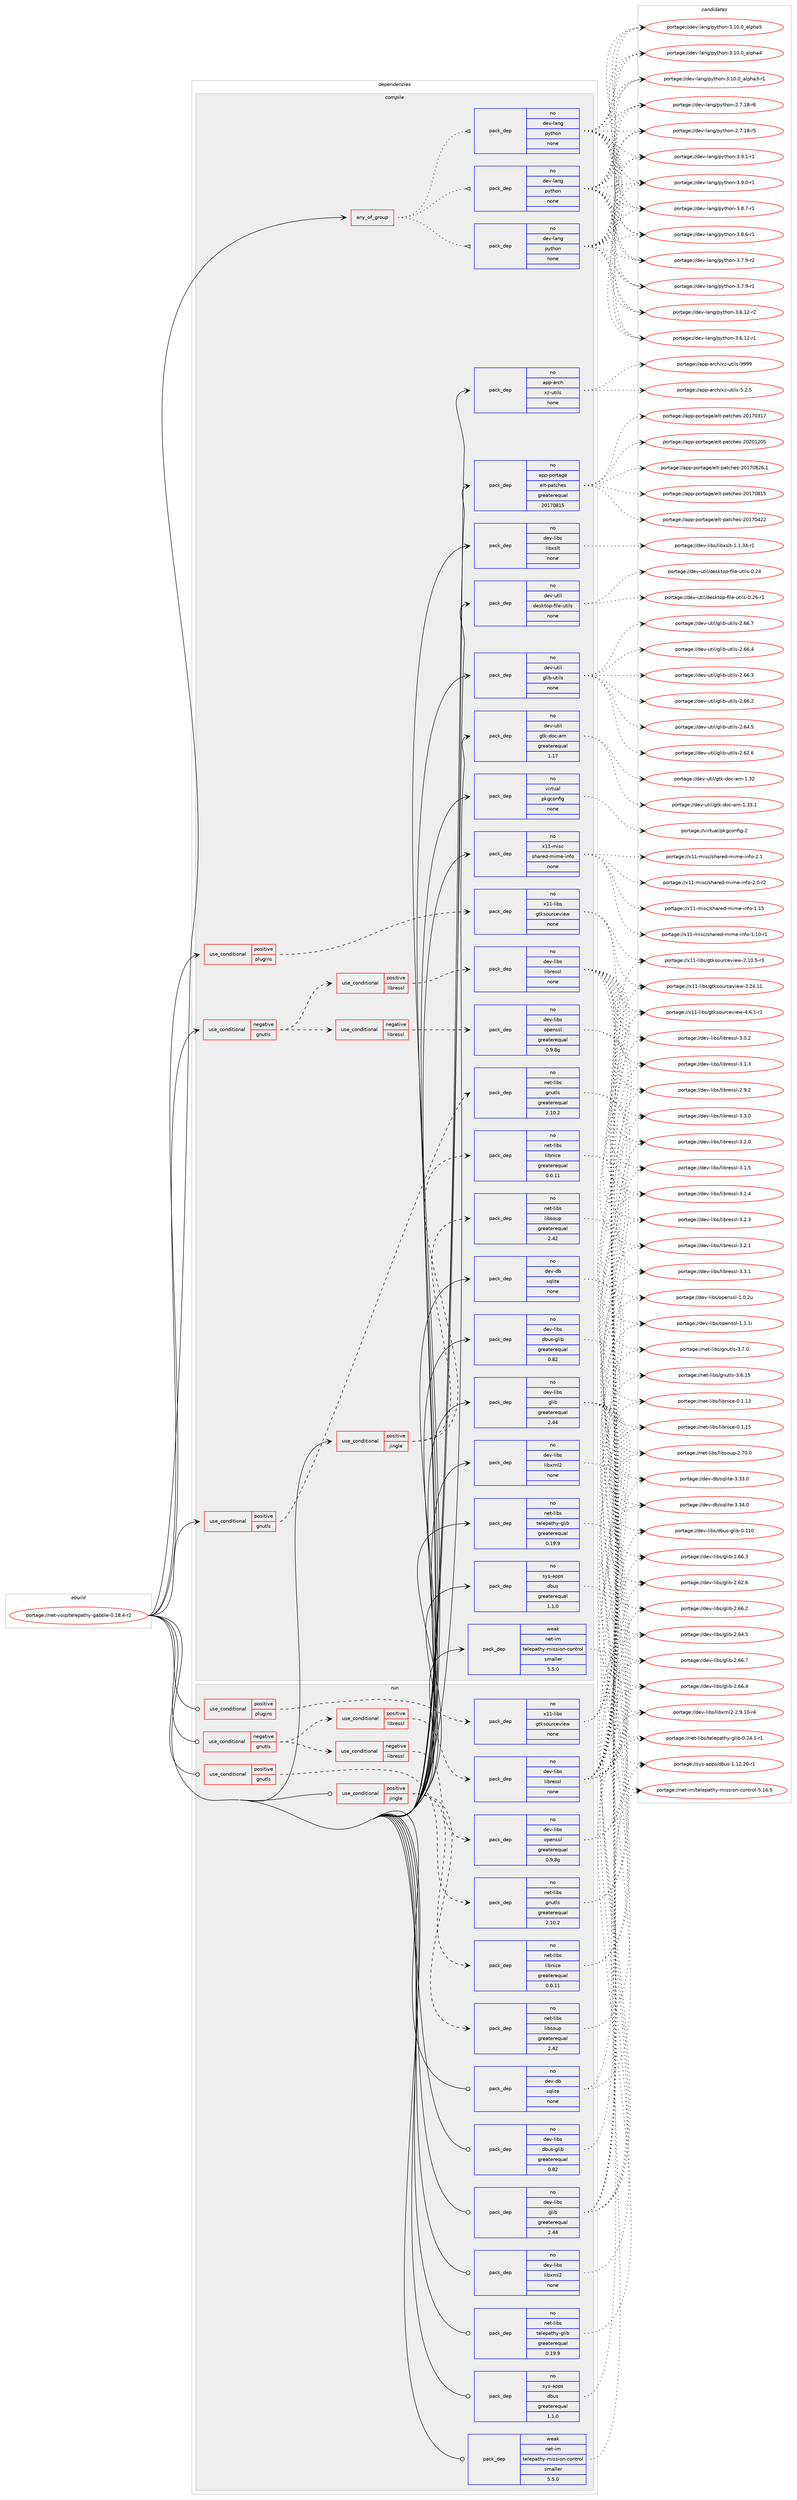 digraph prolog {

# *************
# Graph options
# *************

newrank=true;
concentrate=true;
compound=true;
graph [rankdir=LR,fontname=Helvetica,fontsize=10,ranksep=1.5];#, ranksep=2.5, nodesep=0.2];
edge  [arrowhead=vee];
node  [fontname=Helvetica,fontsize=10];

# **********
# The ebuild
# **********

subgraph cluster_leftcol {
color=gray;
rank=same;
label=<<i>ebuild</i>>;
id [label="portage://net-voip/telepathy-gabble-0.18.4-r2", color=red, width=4, href="../net-voip/telepathy-gabble-0.18.4-r2.svg"];
}

# ****************
# The dependencies
# ****************

subgraph cluster_midcol {
color=gray;
label=<<i>dependencies</i>>;
subgraph cluster_compile {
fillcolor="#eeeeee";
style=filled;
label=<<i>compile</i>>;
subgraph any89 {
dependency12052 [label=<<TABLE BORDER="0" CELLBORDER="1" CELLSPACING="0" CELLPADDING="4"><TR><TD CELLPADDING="10">any_of_group</TD></TR></TABLE>>, shape=none, color=red];subgraph pack8468 {
dependency12053 [label=<<TABLE BORDER="0" CELLBORDER="1" CELLSPACING="0" CELLPADDING="4" WIDTH="220"><TR><TD ROWSPAN="6" CELLPADDING="30">pack_dep</TD></TR><TR><TD WIDTH="110">no</TD></TR><TR><TD>dev-lang</TD></TR><TR><TD>python</TD></TR><TR><TD>none</TD></TR><TR><TD></TD></TR></TABLE>>, shape=none, color=blue];
}
dependency12052:e -> dependency12053:w [weight=20,style="dotted",arrowhead="oinv"];
subgraph pack8469 {
dependency12054 [label=<<TABLE BORDER="0" CELLBORDER="1" CELLSPACING="0" CELLPADDING="4" WIDTH="220"><TR><TD ROWSPAN="6" CELLPADDING="30">pack_dep</TD></TR><TR><TD WIDTH="110">no</TD></TR><TR><TD>dev-lang</TD></TR><TR><TD>python</TD></TR><TR><TD>none</TD></TR><TR><TD></TD></TR></TABLE>>, shape=none, color=blue];
}
dependency12052:e -> dependency12054:w [weight=20,style="dotted",arrowhead="oinv"];
subgraph pack8470 {
dependency12055 [label=<<TABLE BORDER="0" CELLBORDER="1" CELLSPACING="0" CELLPADDING="4" WIDTH="220"><TR><TD ROWSPAN="6" CELLPADDING="30">pack_dep</TD></TR><TR><TD WIDTH="110">no</TD></TR><TR><TD>dev-lang</TD></TR><TR><TD>python</TD></TR><TR><TD>none</TD></TR><TR><TD></TD></TR></TABLE>>, shape=none, color=blue];
}
dependency12052:e -> dependency12055:w [weight=20,style="dotted",arrowhead="oinv"];
}
id:e -> dependency12052:w [weight=20,style="solid",arrowhead="vee"];
subgraph cond3486 {
dependency12056 [label=<<TABLE BORDER="0" CELLBORDER="1" CELLSPACING="0" CELLPADDING="4"><TR><TD ROWSPAN="3" CELLPADDING="10">use_conditional</TD></TR><TR><TD>negative</TD></TR><TR><TD>gnutls</TD></TR></TABLE>>, shape=none, color=red];
subgraph cond3487 {
dependency12057 [label=<<TABLE BORDER="0" CELLBORDER="1" CELLSPACING="0" CELLPADDING="4"><TR><TD ROWSPAN="3" CELLPADDING="10">use_conditional</TD></TR><TR><TD>positive</TD></TR><TR><TD>libressl</TD></TR></TABLE>>, shape=none, color=red];
subgraph pack8471 {
dependency12058 [label=<<TABLE BORDER="0" CELLBORDER="1" CELLSPACING="0" CELLPADDING="4" WIDTH="220"><TR><TD ROWSPAN="6" CELLPADDING="30">pack_dep</TD></TR><TR><TD WIDTH="110">no</TD></TR><TR><TD>dev-libs</TD></TR><TR><TD>libressl</TD></TR><TR><TD>none</TD></TR><TR><TD></TD></TR></TABLE>>, shape=none, color=blue];
}
dependency12057:e -> dependency12058:w [weight=20,style="dashed",arrowhead="vee"];
}
dependency12056:e -> dependency12057:w [weight=20,style="dashed",arrowhead="vee"];
subgraph cond3488 {
dependency12059 [label=<<TABLE BORDER="0" CELLBORDER="1" CELLSPACING="0" CELLPADDING="4"><TR><TD ROWSPAN="3" CELLPADDING="10">use_conditional</TD></TR><TR><TD>negative</TD></TR><TR><TD>libressl</TD></TR></TABLE>>, shape=none, color=red];
subgraph pack8472 {
dependency12060 [label=<<TABLE BORDER="0" CELLBORDER="1" CELLSPACING="0" CELLPADDING="4" WIDTH="220"><TR><TD ROWSPAN="6" CELLPADDING="30">pack_dep</TD></TR><TR><TD WIDTH="110">no</TD></TR><TR><TD>dev-libs</TD></TR><TR><TD>openssl</TD></TR><TR><TD>greaterequal</TD></TR><TR><TD>0.9.8g</TD></TR></TABLE>>, shape=none, color=blue];
}
dependency12059:e -> dependency12060:w [weight=20,style="dashed",arrowhead="vee"];
}
dependency12056:e -> dependency12059:w [weight=20,style="dashed",arrowhead="vee"];
}
id:e -> dependency12056:w [weight=20,style="solid",arrowhead="vee"];
subgraph cond3489 {
dependency12061 [label=<<TABLE BORDER="0" CELLBORDER="1" CELLSPACING="0" CELLPADDING="4"><TR><TD ROWSPAN="3" CELLPADDING="10">use_conditional</TD></TR><TR><TD>positive</TD></TR><TR><TD>gnutls</TD></TR></TABLE>>, shape=none, color=red];
subgraph pack8473 {
dependency12062 [label=<<TABLE BORDER="0" CELLBORDER="1" CELLSPACING="0" CELLPADDING="4" WIDTH="220"><TR><TD ROWSPAN="6" CELLPADDING="30">pack_dep</TD></TR><TR><TD WIDTH="110">no</TD></TR><TR><TD>net-libs</TD></TR><TR><TD>gnutls</TD></TR><TR><TD>greaterequal</TD></TR><TR><TD>2.10.2</TD></TR></TABLE>>, shape=none, color=blue];
}
dependency12061:e -> dependency12062:w [weight=20,style="dashed",arrowhead="vee"];
}
id:e -> dependency12061:w [weight=20,style="solid",arrowhead="vee"];
subgraph cond3490 {
dependency12063 [label=<<TABLE BORDER="0" CELLBORDER="1" CELLSPACING="0" CELLPADDING="4"><TR><TD ROWSPAN="3" CELLPADDING="10">use_conditional</TD></TR><TR><TD>positive</TD></TR><TR><TD>jingle</TD></TR></TABLE>>, shape=none, color=red];
subgraph pack8474 {
dependency12064 [label=<<TABLE BORDER="0" CELLBORDER="1" CELLSPACING="0" CELLPADDING="4" WIDTH="220"><TR><TD ROWSPAN="6" CELLPADDING="30">pack_dep</TD></TR><TR><TD WIDTH="110">no</TD></TR><TR><TD>net-libs</TD></TR><TR><TD>libsoup</TD></TR><TR><TD>greaterequal</TD></TR><TR><TD>2.42</TD></TR></TABLE>>, shape=none, color=blue];
}
dependency12063:e -> dependency12064:w [weight=20,style="dashed",arrowhead="vee"];
subgraph pack8475 {
dependency12065 [label=<<TABLE BORDER="0" CELLBORDER="1" CELLSPACING="0" CELLPADDING="4" WIDTH="220"><TR><TD ROWSPAN="6" CELLPADDING="30">pack_dep</TD></TR><TR><TD WIDTH="110">no</TD></TR><TR><TD>net-libs</TD></TR><TR><TD>libnice</TD></TR><TR><TD>greaterequal</TD></TR><TR><TD>0.0.11</TD></TR></TABLE>>, shape=none, color=blue];
}
dependency12063:e -> dependency12065:w [weight=20,style="dashed",arrowhead="vee"];
}
id:e -> dependency12063:w [weight=20,style="solid",arrowhead="vee"];
subgraph cond3491 {
dependency12066 [label=<<TABLE BORDER="0" CELLBORDER="1" CELLSPACING="0" CELLPADDING="4"><TR><TD ROWSPAN="3" CELLPADDING="10">use_conditional</TD></TR><TR><TD>positive</TD></TR><TR><TD>plugins</TD></TR></TABLE>>, shape=none, color=red];
subgraph pack8476 {
dependency12067 [label=<<TABLE BORDER="0" CELLBORDER="1" CELLSPACING="0" CELLPADDING="4" WIDTH="220"><TR><TD ROWSPAN="6" CELLPADDING="30">pack_dep</TD></TR><TR><TD WIDTH="110">no</TD></TR><TR><TD>x11-libs</TD></TR><TR><TD>gtksourceview</TD></TR><TR><TD>none</TD></TR><TR><TD></TD></TR></TABLE>>, shape=none, color=blue];
}
dependency12066:e -> dependency12067:w [weight=20,style="dashed",arrowhead="vee"];
}
id:e -> dependency12066:w [weight=20,style="solid",arrowhead="vee"];
subgraph pack8477 {
dependency12068 [label=<<TABLE BORDER="0" CELLBORDER="1" CELLSPACING="0" CELLPADDING="4" WIDTH="220"><TR><TD ROWSPAN="6" CELLPADDING="30">pack_dep</TD></TR><TR><TD WIDTH="110">no</TD></TR><TR><TD>app-arch</TD></TR><TR><TD>xz-utils</TD></TR><TR><TD>none</TD></TR><TR><TD></TD></TR></TABLE>>, shape=none, color=blue];
}
id:e -> dependency12068:w [weight=20,style="solid",arrowhead="vee"];
subgraph pack8478 {
dependency12069 [label=<<TABLE BORDER="0" CELLBORDER="1" CELLSPACING="0" CELLPADDING="4" WIDTH="220"><TR><TD ROWSPAN="6" CELLPADDING="30">pack_dep</TD></TR><TR><TD WIDTH="110">no</TD></TR><TR><TD>app-portage</TD></TR><TR><TD>elt-patches</TD></TR><TR><TD>greaterequal</TD></TR><TR><TD>20170815</TD></TR></TABLE>>, shape=none, color=blue];
}
id:e -> dependency12069:w [weight=20,style="solid",arrowhead="vee"];
subgraph pack8479 {
dependency12070 [label=<<TABLE BORDER="0" CELLBORDER="1" CELLSPACING="0" CELLPADDING="4" WIDTH="220"><TR><TD ROWSPAN="6" CELLPADDING="30">pack_dep</TD></TR><TR><TD WIDTH="110">no</TD></TR><TR><TD>dev-db</TD></TR><TR><TD>sqlite</TD></TR><TR><TD>none</TD></TR><TR><TD></TD></TR></TABLE>>, shape=none, color=blue];
}
id:e -> dependency12070:w [weight=20,style="solid",arrowhead="vee"];
subgraph pack8480 {
dependency12071 [label=<<TABLE BORDER="0" CELLBORDER="1" CELLSPACING="0" CELLPADDING="4" WIDTH="220"><TR><TD ROWSPAN="6" CELLPADDING="30">pack_dep</TD></TR><TR><TD WIDTH="110">no</TD></TR><TR><TD>dev-libs</TD></TR><TR><TD>dbus-glib</TD></TR><TR><TD>greaterequal</TD></TR><TR><TD>0.82</TD></TR></TABLE>>, shape=none, color=blue];
}
id:e -> dependency12071:w [weight=20,style="solid",arrowhead="vee"];
subgraph pack8481 {
dependency12072 [label=<<TABLE BORDER="0" CELLBORDER="1" CELLSPACING="0" CELLPADDING="4" WIDTH="220"><TR><TD ROWSPAN="6" CELLPADDING="30">pack_dep</TD></TR><TR><TD WIDTH="110">no</TD></TR><TR><TD>dev-libs</TD></TR><TR><TD>glib</TD></TR><TR><TD>greaterequal</TD></TR><TR><TD>2.44</TD></TR></TABLE>>, shape=none, color=blue];
}
id:e -> dependency12072:w [weight=20,style="solid",arrowhead="vee"];
subgraph pack8482 {
dependency12073 [label=<<TABLE BORDER="0" CELLBORDER="1" CELLSPACING="0" CELLPADDING="4" WIDTH="220"><TR><TD ROWSPAN="6" CELLPADDING="30">pack_dep</TD></TR><TR><TD WIDTH="110">no</TD></TR><TR><TD>dev-libs</TD></TR><TR><TD>libxml2</TD></TR><TR><TD>none</TD></TR><TR><TD></TD></TR></TABLE>>, shape=none, color=blue];
}
id:e -> dependency12073:w [weight=20,style="solid",arrowhead="vee"];
subgraph pack8483 {
dependency12074 [label=<<TABLE BORDER="0" CELLBORDER="1" CELLSPACING="0" CELLPADDING="4" WIDTH="220"><TR><TD ROWSPAN="6" CELLPADDING="30">pack_dep</TD></TR><TR><TD WIDTH="110">no</TD></TR><TR><TD>dev-libs</TD></TR><TR><TD>libxslt</TD></TR><TR><TD>none</TD></TR><TR><TD></TD></TR></TABLE>>, shape=none, color=blue];
}
id:e -> dependency12074:w [weight=20,style="solid",arrowhead="vee"];
subgraph pack8484 {
dependency12075 [label=<<TABLE BORDER="0" CELLBORDER="1" CELLSPACING="0" CELLPADDING="4" WIDTH="220"><TR><TD ROWSPAN="6" CELLPADDING="30">pack_dep</TD></TR><TR><TD WIDTH="110">no</TD></TR><TR><TD>dev-util</TD></TR><TR><TD>desktop-file-utils</TD></TR><TR><TD>none</TD></TR><TR><TD></TD></TR></TABLE>>, shape=none, color=blue];
}
id:e -> dependency12075:w [weight=20,style="solid",arrowhead="vee"];
subgraph pack8485 {
dependency12076 [label=<<TABLE BORDER="0" CELLBORDER="1" CELLSPACING="0" CELLPADDING="4" WIDTH="220"><TR><TD ROWSPAN="6" CELLPADDING="30">pack_dep</TD></TR><TR><TD WIDTH="110">no</TD></TR><TR><TD>dev-util</TD></TR><TR><TD>glib-utils</TD></TR><TR><TD>none</TD></TR><TR><TD></TD></TR></TABLE>>, shape=none, color=blue];
}
id:e -> dependency12076:w [weight=20,style="solid",arrowhead="vee"];
subgraph pack8486 {
dependency12077 [label=<<TABLE BORDER="0" CELLBORDER="1" CELLSPACING="0" CELLPADDING="4" WIDTH="220"><TR><TD ROWSPAN="6" CELLPADDING="30">pack_dep</TD></TR><TR><TD WIDTH="110">no</TD></TR><TR><TD>dev-util</TD></TR><TR><TD>gtk-doc-am</TD></TR><TR><TD>greaterequal</TD></TR><TR><TD>1.17</TD></TR></TABLE>>, shape=none, color=blue];
}
id:e -> dependency12077:w [weight=20,style="solid",arrowhead="vee"];
subgraph pack8487 {
dependency12078 [label=<<TABLE BORDER="0" CELLBORDER="1" CELLSPACING="0" CELLPADDING="4" WIDTH="220"><TR><TD ROWSPAN="6" CELLPADDING="30">pack_dep</TD></TR><TR><TD WIDTH="110">no</TD></TR><TR><TD>net-libs</TD></TR><TR><TD>telepathy-glib</TD></TR><TR><TD>greaterequal</TD></TR><TR><TD>0.19.9</TD></TR></TABLE>>, shape=none, color=blue];
}
id:e -> dependency12078:w [weight=20,style="solid",arrowhead="vee"];
subgraph pack8488 {
dependency12079 [label=<<TABLE BORDER="0" CELLBORDER="1" CELLSPACING="0" CELLPADDING="4" WIDTH="220"><TR><TD ROWSPAN="6" CELLPADDING="30">pack_dep</TD></TR><TR><TD WIDTH="110">no</TD></TR><TR><TD>sys-apps</TD></TR><TR><TD>dbus</TD></TR><TR><TD>greaterequal</TD></TR><TR><TD>1.1.0</TD></TR></TABLE>>, shape=none, color=blue];
}
id:e -> dependency12079:w [weight=20,style="solid",arrowhead="vee"];
subgraph pack8489 {
dependency12080 [label=<<TABLE BORDER="0" CELLBORDER="1" CELLSPACING="0" CELLPADDING="4" WIDTH="220"><TR><TD ROWSPAN="6" CELLPADDING="30">pack_dep</TD></TR><TR><TD WIDTH="110">no</TD></TR><TR><TD>virtual</TD></TR><TR><TD>pkgconfig</TD></TR><TR><TD>none</TD></TR><TR><TD></TD></TR></TABLE>>, shape=none, color=blue];
}
id:e -> dependency12080:w [weight=20,style="solid",arrowhead="vee"];
subgraph pack8490 {
dependency12081 [label=<<TABLE BORDER="0" CELLBORDER="1" CELLSPACING="0" CELLPADDING="4" WIDTH="220"><TR><TD ROWSPAN="6" CELLPADDING="30">pack_dep</TD></TR><TR><TD WIDTH="110">no</TD></TR><TR><TD>x11-misc</TD></TR><TR><TD>shared-mime-info</TD></TR><TR><TD>none</TD></TR><TR><TD></TD></TR></TABLE>>, shape=none, color=blue];
}
id:e -> dependency12081:w [weight=20,style="solid",arrowhead="vee"];
subgraph pack8491 {
dependency12082 [label=<<TABLE BORDER="0" CELLBORDER="1" CELLSPACING="0" CELLPADDING="4" WIDTH="220"><TR><TD ROWSPAN="6" CELLPADDING="30">pack_dep</TD></TR><TR><TD WIDTH="110">weak</TD></TR><TR><TD>net-im</TD></TR><TR><TD>telepathy-mission-control</TD></TR><TR><TD>smaller</TD></TR><TR><TD>5.5.0</TD></TR></TABLE>>, shape=none, color=blue];
}
id:e -> dependency12082:w [weight=20,style="solid",arrowhead="vee"];
}
subgraph cluster_compileandrun {
fillcolor="#eeeeee";
style=filled;
label=<<i>compile and run</i>>;
}
subgraph cluster_run {
fillcolor="#eeeeee";
style=filled;
label=<<i>run</i>>;
subgraph cond3492 {
dependency12083 [label=<<TABLE BORDER="0" CELLBORDER="1" CELLSPACING="0" CELLPADDING="4"><TR><TD ROWSPAN="3" CELLPADDING="10">use_conditional</TD></TR><TR><TD>negative</TD></TR><TR><TD>gnutls</TD></TR></TABLE>>, shape=none, color=red];
subgraph cond3493 {
dependency12084 [label=<<TABLE BORDER="0" CELLBORDER="1" CELLSPACING="0" CELLPADDING="4"><TR><TD ROWSPAN="3" CELLPADDING="10">use_conditional</TD></TR><TR><TD>positive</TD></TR><TR><TD>libressl</TD></TR></TABLE>>, shape=none, color=red];
subgraph pack8492 {
dependency12085 [label=<<TABLE BORDER="0" CELLBORDER="1" CELLSPACING="0" CELLPADDING="4" WIDTH="220"><TR><TD ROWSPAN="6" CELLPADDING="30">pack_dep</TD></TR><TR><TD WIDTH="110">no</TD></TR><TR><TD>dev-libs</TD></TR><TR><TD>libressl</TD></TR><TR><TD>none</TD></TR><TR><TD></TD></TR></TABLE>>, shape=none, color=blue];
}
dependency12084:e -> dependency12085:w [weight=20,style="dashed",arrowhead="vee"];
}
dependency12083:e -> dependency12084:w [weight=20,style="dashed",arrowhead="vee"];
subgraph cond3494 {
dependency12086 [label=<<TABLE BORDER="0" CELLBORDER="1" CELLSPACING="0" CELLPADDING="4"><TR><TD ROWSPAN="3" CELLPADDING="10">use_conditional</TD></TR><TR><TD>negative</TD></TR><TR><TD>libressl</TD></TR></TABLE>>, shape=none, color=red];
subgraph pack8493 {
dependency12087 [label=<<TABLE BORDER="0" CELLBORDER="1" CELLSPACING="0" CELLPADDING="4" WIDTH="220"><TR><TD ROWSPAN="6" CELLPADDING="30">pack_dep</TD></TR><TR><TD WIDTH="110">no</TD></TR><TR><TD>dev-libs</TD></TR><TR><TD>openssl</TD></TR><TR><TD>greaterequal</TD></TR><TR><TD>0.9.8g</TD></TR></TABLE>>, shape=none, color=blue];
}
dependency12086:e -> dependency12087:w [weight=20,style="dashed",arrowhead="vee"];
}
dependency12083:e -> dependency12086:w [weight=20,style="dashed",arrowhead="vee"];
}
id:e -> dependency12083:w [weight=20,style="solid",arrowhead="odot"];
subgraph cond3495 {
dependency12088 [label=<<TABLE BORDER="0" CELLBORDER="1" CELLSPACING="0" CELLPADDING="4"><TR><TD ROWSPAN="3" CELLPADDING="10">use_conditional</TD></TR><TR><TD>positive</TD></TR><TR><TD>gnutls</TD></TR></TABLE>>, shape=none, color=red];
subgraph pack8494 {
dependency12089 [label=<<TABLE BORDER="0" CELLBORDER="1" CELLSPACING="0" CELLPADDING="4" WIDTH="220"><TR><TD ROWSPAN="6" CELLPADDING="30">pack_dep</TD></TR><TR><TD WIDTH="110">no</TD></TR><TR><TD>net-libs</TD></TR><TR><TD>gnutls</TD></TR><TR><TD>greaterequal</TD></TR><TR><TD>2.10.2</TD></TR></TABLE>>, shape=none, color=blue];
}
dependency12088:e -> dependency12089:w [weight=20,style="dashed",arrowhead="vee"];
}
id:e -> dependency12088:w [weight=20,style="solid",arrowhead="odot"];
subgraph cond3496 {
dependency12090 [label=<<TABLE BORDER="0" CELLBORDER="1" CELLSPACING="0" CELLPADDING="4"><TR><TD ROWSPAN="3" CELLPADDING="10">use_conditional</TD></TR><TR><TD>positive</TD></TR><TR><TD>jingle</TD></TR></TABLE>>, shape=none, color=red];
subgraph pack8495 {
dependency12091 [label=<<TABLE BORDER="0" CELLBORDER="1" CELLSPACING="0" CELLPADDING="4" WIDTH="220"><TR><TD ROWSPAN="6" CELLPADDING="30">pack_dep</TD></TR><TR><TD WIDTH="110">no</TD></TR><TR><TD>net-libs</TD></TR><TR><TD>libsoup</TD></TR><TR><TD>greaterequal</TD></TR><TR><TD>2.42</TD></TR></TABLE>>, shape=none, color=blue];
}
dependency12090:e -> dependency12091:w [weight=20,style="dashed",arrowhead="vee"];
subgraph pack8496 {
dependency12092 [label=<<TABLE BORDER="0" CELLBORDER="1" CELLSPACING="0" CELLPADDING="4" WIDTH="220"><TR><TD ROWSPAN="6" CELLPADDING="30">pack_dep</TD></TR><TR><TD WIDTH="110">no</TD></TR><TR><TD>net-libs</TD></TR><TR><TD>libnice</TD></TR><TR><TD>greaterequal</TD></TR><TR><TD>0.0.11</TD></TR></TABLE>>, shape=none, color=blue];
}
dependency12090:e -> dependency12092:w [weight=20,style="dashed",arrowhead="vee"];
}
id:e -> dependency12090:w [weight=20,style="solid",arrowhead="odot"];
subgraph cond3497 {
dependency12093 [label=<<TABLE BORDER="0" CELLBORDER="1" CELLSPACING="0" CELLPADDING="4"><TR><TD ROWSPAN="3" CELLPADDING="10">use_conditional</TD></TR><TR><TD>positive</TD></TR><TR><TD>plugins</TD></TR></TABLE>>, shape=none, color=red];
subgraph pack8497 {
dependency12094 [label=<<TABLE BORDER="0" CELLBORDER="1" CELLSPACING="0" CELLPADDING="4" WIDTH="220"><TR><TD ROWSPAN="6" CELLPADDING="30">pack_dep</TD></TR><TR><TD WIDTH="110">no</TD></TR><TR><TD>x11-libs</TD></TR><TR><TD>gtksourceview</TD></TR><TR><TD>none</TD></TR><TR><TD></TD></TR></TABLE>>, shape=none, color=blue];
}
dependency12093:e -> dependency12094:w [weight=20,style="dashed",arrowhead="vee"];
}
id:e -> dependency12093:w [weight=20,style="solid",arrowhead="odot"];
subgraph pack8498 {
dependency12095 [label=<<TABLE BORDER="0" CELLBORDER="1" CELLSPACING="0" CELLPADDING="4" WIDTH="220"><TR><TD ROWSPAN="6" CELLPADDING="30">pack_dep</TD></TR><TR><TD WIDTH="110">no</TD></TR><TR><TD>dev-db</TD></TR><TR><TD>sqlite</TD></TR><TR><TD>none</TD></TR><TR><TD></TD></TR></TABLE>>, shape=none, color=blue];
}
id:e -> dependency12095:w [weight=20,style="solid",arrowhead="odot"];
subgraph pack8499 {
dependency12096 [label=<<TABLE BORDER="0" CELLBORDER="1" CELLSPACING="0" CELLPADDING="4" WIDTH="220"><TR><TD ROWSPAN="6" CELLPADDING="30">pack_dep</TD></TR><TR><TD WIDTH="110">no</TD></TR><TR><TD>dev-libs</TD></TR><TR><TD>dbus-glib</TD></TR><TR><TD>greaterequal</TD></TR><TR><TD>0.82</TD></TR></TABLE>>, shape=none, color=blue];
}
id:e -> dependency12096:w [weight=20,style="solid",arrowhead="odot"];
subgraph pack8500 {
dependency12097 [label=<<TABLE BORDER="0" CELLBORDER="1" CELLSPACING="0" CELLPADDING="4" WIDTH="220"><TR><TD ROWSPAN="6" CELLPADDING="30">pack_dep</TD></TR><TR><TD WIDTH="110">no</TD></TR><TR><TD>dev-libs</TD></TR><TR><TD>glib</TD></TR><TR><TD>greaterequal</TD></TR><TR><TD>2.44</TD></TR></TABLE>>, shape=none, color=blue];
}
id:e -> dependency12097:w [weight=20,style="solid",arrowhead="odot"];
subgraph pack8501 {
dependency12098 [label=<<TABLE BORDER="0" CELLBORDER="1" CELLSPACING="0" CELLPADDING="4" WIDTH="220"><TR><TD ROWSPAN="6" CELLPADDING="30">pack_dep</TD></TR><TR><TD WIDTH="110">no</TD></TR><TR><TD>dev-libs</TD></TR><TR><TD>libxml2</TD></TR><TR><TD>none</TD></TR><TR><TD></TD></TR></TABLE>>, shape=none, color=blue];
}
id:e -> dependency12098:w [weight=20,style="solid",arrowhead="odot"];
subgraph pack8502 {
dependency12099 [label=<<TABLE BORDER="0" CELLBORDER="1" CELLSPACING="0" CELLPADDING="4" WIDTH="220"><TR><TD ROWSPAN="6" CELLPADDING="30">pack_dep</TD></TR><TR><TD WIDTH="110">no</TD></TR><TR><TD>net-libs</TD></TR><TR><TD>telepathy-glib</TD></TR><TR><TD>greaterequal</TD></TR><TR><TD>0.19.9</TD></TR></TABLE>>, shape=none, color=blue];
}
id:e -> dependency12099:w [weight=20,style="solid",arrowhead="odot"];
subgraph pack8503 {
dependency12100 [label=<<TABLE BORDER="0" CELLBORDER="1" CELLSPACING="0" CELLPADDING="4" WIDTH="220"><TR><TD ROWSPAN="6" CELLPADDING="30">pack_dep</TD></TR><TR><TD WIDTH="110">no</TD></TR><TR><TD>sys-apps</TD></TR><TR><TD>dbus</TD></TR><TR><TD>greaterequal</TD></TR><TR><TD>1.1.0</TD></TR></TABLE>>, shape=none, color=blue];
}
id:e -> dependency12100:w [weight=20,style="solid",arrowhead="odot"];
subgraph pack8504 {
dependency12101 [label=<<TABLE BORDER="0" CELLBORDER="1" CELLSPACING="0" CELLPADDING="4" WIDTH="220"><TR><TD ROWSPAN="6" CELLPADDING="30">pack_dep</TD></TR><TR><TD WIDTH="110">weak</TD></TR><TR><TD>net-im</TD></TR><TR><TD>telepathy-mission-control</TD></TR><TR><TD>smaller</TD></TR><TR><TD>5.5.0</TD></TR></TABLE>>, shape=none, color=blue];
}
id:e -> dependency12101:w [weight=20,style="solid",arrowhead="odot"];
}
}

# **************
# The candidates
# **************

subgraph cluster_choices {
rank=same;
color=gray;
label=<<i>candidates</i>>;

subgraph choice8468 {
color=black;
nodesep=1;
choice1001011184510897110103471121211161041111104551465746494511449 [label="portage://dev-lang/python-3.9.1-r1", color=red, width=4,href="../dev-lang/python-3.9.1-r1.svg"];
choice1001011184510897110103471121211161041111104551465746484511449 [label="portage://dev-lang/python-3.9.0-r1", color=red, width=4,href="../dev-lang/python-3.9.0-r1.svg"];
choice1001011184510897110103471121211161041111104551465646554511449 [label="portage://dev-lang/python-3.8.7-r1", color=red, width=4,href="../dev-lang/python-3.8.7-r1.svg"];
choice1001011184510897110103471121211161041111104551465646544511449 [label="portage://dev-lang/python-3.8.6-r1", color=red, width=4,href="../dev-lang/python-3.8.6-r1.svg"];
choice1001011184510897110103471121211161041111104551465546574511450 [label="portage://dev-lang/python-3.7.9-r2", color=red, width=4,href="../dev-lang/python-3.7.9-r2.svg"];
choice1001011184510897110103471121211161041111104551465546574511449 [label="portage://dev-lang/python-3.7.9-r1", color=red, width=4,href="../dev-lang/python-3.7.9-r1.svg"];
choice100101118451089711010347112121116104111110455146544649504511450 [label="portage://dev-lang/python-3.6.12-r2", color=red, width=4,href="../dev-lang/python-3.6.12-r2.svg"];
choice100101118451089711010347112121116104111110455146544649504511449 [label="portage://dev-lang/python-3.6.12-r1", color=red, width=4,href="../dev-lang/python-3.6.12-r1.svg"];
choice1001011184510897110103471121211161041111104551464948464895971081121049753 [label="portage://dev-lang/python-3.10.0_alpha5", color=red, width=4,href="../dev-lang/python-3.10.0_alpha5.svg"];
choice1001011184510897110103471121211161041111104551464948464895971081121049752 [label="portage://dev-lang/python-3.10.0_alpha4", color=red, width=4,href="../dev-lang/python-3.10.0_alpha4.svg"];
choice10010111845108971101034711212111610411111045514649484648959710811210497514511449 [label="portage://dev-lang/python-3.10.0_alpha3-r1", color=red, width=4,href="../dev-lang/python-3.10.0_alpha3-r1.svg"];
choice100101118451089711010347112121116104111110455046554649564511454 [label="portage://dev-lang/python-2.7.18-r6", color=red, width=4,href="../dev-lang/python-2.7.18-r6.svg"];
choice100101118451089711010347112121116104111110455046554649564511453 [label="portage://dev-lang/python-2.7.18-r5", color=red, width=4,href="../dev-lang/python-2.7.18-r5.svg"];
dependency12053:e -> choice1001011184510897110103471121211161041111104551465746494511449:w [style=dotted,weight="100"];
dependency12053:e -> choice1001011184510897110103471121211161041111104551465746484511449:w [style=dotted,weight="100"];
dependency12053:e -> choice1001011184510897110103471121211161041111104551465646554511449:w [style=dotted,weight="100"];
dependency12053:e -> choice1001011184510897110103471121211161041111104551465646544511449:w [style=dotted,weight="100"];
dependency12053:e -> choice1001011184510897110103471121211161041111104551465546574511450:w [style=dotted,weight="100"];
dependency12053:e -> choice1001011184510897110103471121211161041111104551465546574511449:w [style=dotted,weight="100"];
dependency12053:e -> choice100101118451089711010347112121116104111110455146544649504511450:w [style=dotted,weight="100"];
dependency12053:e -> choice100101118451089711010347112121116104111110455146544649504511449:w [style=dotted,weight="100"];
dependency12053:e -> choice1001011184510897110103471121211161041111104551464948464895971081121049753:w [style=dotted,weight="100"];
dependency12053:e -> choice1001011184510897110103471121211161041111104551464948464895971081121049752:w [style=dotted,weight="100"];
dependency12053:e -> choice10010111845108971101034711212111610411111045514649484648959710811210497514511449:w [style=dotted,weight="100"];
dependency12053:e -> choice100101118451089711010347112121116104111110455046554649564511454:w [style=dotted,weight="100"];
dependency12053:e -> choice100101118451089711010347112121116104111110455046554649564511453:w [style=dotted,weight="100"];
}
subgraph choice8469 {
color=black;
nodesep=1;
choice1001011184510897110103471121211161041111104551465746494511449 [label="portage://dev-lang/python-3.9.1-r1", color=red, width=4,href="../dev-lang/python-3.9.1-r1.svg"];
choice1001011184510897110103471121211161041111104551465746484511449 [label="portage://dev-lang/python-3.9.0-r1", color=red, width=4,href="../dev-lang/python-3.9.0-r1.svg"];
choice1001011184510897110103471121211161041111104551465646554511449 [label="portage://dev-lang/python-3.8.7-r1", color=red, width=4,href="../dev-lang/python-3.8.7-r1.svg"];
choice1001011184510897110103471121211161041111104551465646544511449 [label="portage://dev-lang/python-3.8.6-r1", color=red, width=4,href="../dev-lang/python-3.8.6-r1.svg"];
choice1001011184510897110103471121211161041111104551465546574511450 [label="portage://dev-lang/python-3.7.9-r2", color=red, width=4,href="../dev-lang/python-3.7.9-r2.svg"];
choice1001011184510897110103471121211161041111104551465546574511449 [label="portage://dev-lang/python-3.7.9-r1", color=red, width=4,href="../dev-lang/python-3.7.9-r1.svg"];
choice100101118451089711010347112121116104111110455146544649504511450 [label="portage://dev-lang/python-3.6.12-r2", color=red, width=4,href="../dev-lang/python-3.6.12-r2.svg"];
choice100101118451089711010347112121116104111110455146544649504511449 [label="portage://dev-lang/python-3.6.12-r1", color=red, width=4,href="../dev-lang/python-3.6.12-r1.svg"];
choice1001011184510897110103471121211161041111104551464948464895971081121049753 [label="portage://dev-lang/python-3.10.0_alpha5", color=red, width=4,href="../dev-lang/python-3.10.0_alpha5.svg"];
choice1001011184510897110103471121211161041111104551464948464895971081121049752 [label="portage://dev-lang/python-3.10.0_alpha4", color=red, width=4,href="../dev-lang/python-3.10.0_alpha4.svg"];
choice10010111845108971101034711212111610411111045514649484648959710811210497514511449 [label="portage://dev-lang/python-3.10.0_alpha3-r1", color=red, width=4,href="../dev-lang/python-3.10.0_alpha3-r1.svg"];
choice100101118451089711010347112121116104111110455046554649564511454 [label="portage://dev-lang/python-2.7.18-r6", color=red, width=4,href="../dev-lang/python-2.7.18-r6.svg"];
choice100101118451089711010347112121116104111110455046554649564511453 [label="portage://dev-lang/python-2.7.18-r5", color=red, width=4,href="../dev-lang/python-2.7.18-r5.svg"];
dependency12054:e -> choice1001011184510897110103471121211161041111104551465746494511449:w [style=dotted,weight="100"];
dependency12054:e -> choice1001011184510897110103471121211161041111104551465746484511449:w [style=dotted,weight="100"];
dependency12054:e -> choice1001011184510897110103471121211161041111104551465646554511449:w [style=dotted,weight="100"];
dependency12054:e -> choice1001011184510897110103471121211161041111104551465646544511449:w [style=dotted,weight="100"];
dependency12054:e -> choice1001011184510897110103471121211161041111104551465546574511450:w [style=dotted,weight="100"];
dependency12054:e -> choice1001011184510897110103471121211161041111104551465546574511449:w [style=dotted,weight="100"];
dependency12054:e -> choice100101118451089711010347112121116104111110455146544649504511450:w [style=dotted,weight="100"];
dependency12054:e -> choice100101118451089711010347112121116104111110455146544649504511449:w [style=dotted,weight="100"];
dependency12054:e -> choice1001011184510897110103471121211161041111104551464948464895971081121049753:w [style=dotted,weight="100"];
dependency12054:e -> choice1001011184510897110103471121211161041111104551464948464895971081121049752:w [style=dotted,weight="100"];
dependency12054:e -> choice10010111845108971101034711212111610411111045514649484648959710811210497514511449:w [style=dotted,weight="100"];
dependency12054:e -> choice100101118451089711010347112121116104111110455046554649564511454:w [style=dotted,weight="100"];
dependency12054:e -> choice100101118451089711010347112121116104111110455046554649564511453:w [style=dotted,weight="100"];
}
subgraph choice8470 {
color=black;
nodesep=1;
choice1001011184510897110103471121211161041111104551465746494511449 [label="portage://dev-lang/python-3.9.1-r1", color=red, width=4,href="../dev-lang/python-3.9.1-r1.svg"];
choice1001011184510897110103471121211161041111104551465746484511449 [label="portage://dev-lang/python-3.9.0-r1", color=red, width=4,href="../dev-lang/python-3.9.0-r1.svg"];
choice1001011184510897110103471121211161041111104551465646554511449 [label="portage://dev-lang/python-3.8.7-r1", color=red, width=4,href="../dev-lang/python-3.8.7-r1.svg"];
choice1001011184510897110103471121211161041111104551465646544511449 [label="portage://dev-lang/python-3.8.6-r1", color=red, width=4,href="../dev-lang/python-3.8.6-r1.svg"];
choice1001011184510897110103471121211161041111104551465546574511450 [label="portage://dev-lang/python-3.7.9-r2", color=red, width=4,href="../dev-lang/python-3.7.9-r2.svg"];
choice1001011184510897110103471121211161041111104551465546574511449 [label="portage://dev-lang/python-3.7.9-r1", color=red, width=4,href="../dev-lang/python-3.7.9-r1.svg"];
choice100101118451089711010347112121116104111110455146544649504511450 [label="portage://dev-lang/python-3.6.12-r2", color=red, width=4,href="../dev-lang/python-3.6.12-r2.svg"];
choice100101118451089711010347112121116104111110455146544649504511449 [label="portage://dev-lang/python-3.6.12-r1", color=red, width=4,href="../dev-lang/python-3.6.12-r1.svg"];
choice1001011184510897110103471121211161041111104551464948464895971081121049753 [label="portage://dev-lang/python-3.10.0_alpha5", color=red, width=4,href="../dev-lang/python-3.10.0_alpha5.svg"];
choice1001011184510897110103471121211161041111104551464948464895971081121049752 [label="portage://dev-lang/python-3.10.0_alpha4", color=red, width=4,href="../dev-lang/python-3.10.0_alpha4.svg"];
choice10010111845108971101034711212111610411111045514649484648959710811210497514511449 [label="portage://dev-lang/python-3.10.0_alpha3-r1", color=red, width=4,href="../dev-lang/python-3.10.0_alpha3-r1.svg"];
choice100101118451089711010347112121116104111110455046554649564511454 [label="portage://dev-lang/python-2.7.18-r6", color=red, width=4,href="../dev-lang/python-2.7.18-r6.svg"];
choice100101118451089711010347112121116104111110455046554649564511453 [label="portage://dev-lang/python-2.7.18-r5", color=red, width=4,href="../dev-lang/python-2.7.18-r5.svg"];
dependency12055:e -> choice1001011184510897110103471121211161041111104551465746494511449:w [style=dotted,weight="100"];
dependency12055:e -> choice1001011184510897110103471121211161041111104551465746484511449:w [style=dotted,weight="100"];
dependency12055:e -> choice1001011184510897110103471121211161041111104551465646554511449:w [style=dotted,weight="100"];
dependency12055:e -> choice1001011184510897110103471121211161041111104551465646544511449:w [style=dotted,weight="100"];
dependency12055:e -> choice1001011184510897110103471121211161041111104551465546574511450:w [style=dotted,weight="100"];
dependency12055:e -> choice1001011184510897110103471121211161041111104551465546574511449:w [style=dotted,weight="100"];
dependency12055:e -> choice100101118451089711010347112121116104111110455146544649504511450:w [style=dotted,weight="100"];
dependency12055:e -> choice100101118451089711010347112121116104111110455146544649504511449:w [style=dotted,weight="100"];
dependency12055:e -> choice1001011184510897110103471121211161041111104551464948464895971081121049753:w [style=dotted,weight="100"];
dependency12055:e -> choice1001011184510897110103471121211161041111104551464948464895971081121049752:w [style=dotted,weight="100"];
dependency12055:e -> choice10010111845108971101034711212111610411111045514649484648959710811210497514511449:w [style=dotted,weight="100"];
dependency12055:e -> choice100101118451089711010347112121116104111110455046554649564511454:w [style=dotted,weight="100"];
dependency12055:e -> choice100101118451089711010347112121116104111110455046554649564511453:w [style=dotted,weight="100"];
}
subgraph choice8471 {
color=black;
nodesep=1;
choice10010111845108105981154710810598114101115115108455146514649 [label="portage://dev-libs/libressl-3.3.1", color=red, width=4,href="../dev-libs/libressl-3.3.1.svg"];
choice10010111845108105981154710810598114101115115108455146514648 [label="portage://dev-libs/libressl-3.3.0", color=red, width=4,href="../dev-libs/libressl-3.3.0.svg"];
choice10010111845108105981154710810598114101115115108455146504651 [label="portage://dev-libs/libressl-3.2.3", color=red, width=4,href="../dev-libs/libressl-3.2.3.svg"];
choice10010111845108105981154710810598114101115115108455146504649 [label="portage://dev-libs/libressl-3.2.1", color=red, width=4,href="../dev-libs/libressl-3.2.1.svg"];
choice10010111845108105981154710810598114101115115108455146504648 [label="portage://dev-libs/libressl-3.2.0", color=red, width=4,href="../dev-libs/libressl-3.2.0.svg"];
choice10010111845108105981154710810598114101115115108455146494653 [label="portage://dev-libs/libressl-3.1.5", color=red, width=4,href="../dev-libs/libressl-3.1.5.svg"];
choice10010111845108105981154710810598114101115115108455146494652 [label="portage://dev-libs/libressl-3.1.4", color=red, width=4,href="../dev-libs/libressl-3.1.4.svg"];
choice10010111845108105981154710810598114101115115108455146494651 [label="portage://dev-libs/libressl-3.1.3", color=red, width=4,href="../dev-libs/libressl-3.1.3.svg"];
choice10010111845108105981154710810598114101115115108455146484650 [label="portage://dev-libs/libressl-3.0.2", color=red, width=4,href="../dev-libs/libressl-3.0.2.svg"];
choice10010111845108105981154710810598114101115115108455046574650 [label="portage://dev-libs/libressl-2.9.2", color=red, width=4,href="../dev-libs/libressl-2.9.2.svg"];
dependency12058:e -> choice10010111845108105981154710810598114101115115108455146514649:w [style=dotted,weight="100"];
dependency12058:e -> choice10010111845108105981154710810598114101115115108455146514648:w [style=dotted,weight="100"];
dependency12058:e -> choice10010111845108105981154710810598114101115115108455146504651:w [style=dotted,weight="100"];
dependency12058:e -> choice10010111845108105981154710810598114101115115108455146504649:w [style=dotted,weight="100"];
dependency12058:e -> choice10010111845108105981154710810598114101115115108455146504648:w [style=dotted,weight="100"];
dependency12058:e -> choice10010111845108105981154710810598114101115115108455146494653:w [style=dotted,weight="100"];
dependency12058:e -> choice10010111845108105981154710810598114101115115108455146494652:w [style=dotted,weight="100"];
dependency12058:e -> choice10010111845108105981154710810598114101115115108455146494651:w [style=dotted,weight="100"];
dependency12058:e -> choice10010111845108105981154710810598114101115115108455146484650:w [style=dotted,weight="100"];
dependency12058:e -> choice10010111845108105981154710810598114101115115108455046574650:w [style=dotted,weight="100"];
}
subgraph choice8472 {
color=black;
nodesep=1;
choice100101118451081059811547111112101110115115108454946494649105 [label="portage://dev-libs/openssl-1.1.1i", color=red, width=4,href="../dev-libs/openssl-1.1.1i.svg"];
choice100101118451081059811547111112101110115115108454946484650117 [label="portage://dev-libs/openssl-1.0.2u", color=red, width=4,href="../dev-libs/openssl-1.0.2u.svg"];
dependency12060:e -> choice100101118451081059811547111112101110115115108454946494649105:w [style=dotted,weight="100"];
dependency12060:e -> choice100101118451081059811547111112101110115115108454946484650117:w [style=dotted,weight="100"];
}
subgraph choice8473 {
color=black;
nodesep=1;
choice110101116451081059811547103110117116108115455146554648 [label="portage://net-libs/gnutls-3.7.0", color=red, width=4,href="../net-libs/gnutls-3.7.0.svg"];
choice11010111645108105981154710311011711610811545514654464953 [label="portage://net-libs/gnutls-3.6.15", color=red, width=4,href="../net-libs/gnutls-3.6.15.svg"];
dependency12062:e -> choice110101116451081059811547103110117116108115455146554648:w [style=dotted,weight="100"];
dependency12062:e -> choice11010111645108105981154710311011711610811545514654464953:w [style=dotted,weight="100"];
}
subgraph choice8474 {
color=black;
nodesep=1;
choice1101011164510810598115471081059811511111711245504655484648 [label="portage://net-libs/libsoup-2.70.0", color=red, width=4,href="../net-libs/libsoup-2.70.0.svg"];
dependency12064:e -> choice1101011164510810598115471081059811511111711245504655484648:w [style=dotted,weight="100"];
}
subgraph choice8475 {
color=black;
nodesep=1;
choice110101116451081059811547108105981101059910145484649464953 [label="portage://net-libs/libnice-0.1.15", color=red, width=4,href="../net-libs/libnice-0.1.15.svg"];
choice110101116451081059811547108105981101059910145484649464951 [label="portage://net-libs/libnice-0.1.13", color=red, width=4,href="../net-libs/libnice-0.1.13.svg"];
dependency12065:e -> choice110101116451081059811547108105981101059910145484649464953:w [style=dotted,weight="100"];
dependency12065:e -> choice110101116451081059811547108105981101059910145484649464951:w [style=dotted,weight="100"];
}
subgraph choice8476 {
color=black;
nodesep=1;
choice1204949451081059811547103116107115111117114991011181051011194552465446494511449 [label="portage://x11-libs/gtksourceview-4.6.1-r1", color=red, width=4,href="../x11-libs/gtksourceview-4.6.1-r1.svg"];
choice1204949451081059811547103116107115111117114991011181051011194551465052464949 [label="portage://x11-libs/gtksourceview-3.24.11", color=red, width=4,href="../x11-libs/gtksourceview-3.24.11.svg"];
choice120494945108105981154710311610711511111711499101118105101119455046494846534511451 [label="portage://x11-libs/gtksourceview-2.10.5-r3", color=red, width=4,href="../x11-libs/gtksourceview-2.10.5-r3.svg"];
dependency12067:e -> choice1204949451081059811547103116107115111117114991011181051011194552465446494511449:w [style=dotted,weight="100"];
dependency12067:e -> choice1204949451081059811547103116107115111117114991011181051011194551465052464949:w [style=dotted,weight="100"];
dependency12067:e -> choice120494945108105981154710311610711511111711499101118105101119455046494846534511451:w [style=dotted,weight="100"];
}
subgraph choice8477 {
color=black;
nodesep=1;
choice9711211245971149910447120122451171161051081154557575757 [label="portage://app-arch/xz-utils-9999", color=red, width=4,href="../app-arch/xz-utils-9999.svg"];
choice971121124597114991044712012245117116105108115455346504653 [label="portage://app-arch/xz-utils-5.2.5", color=red, width=4,href="../app-arch/xz-utils-5.2.5.svg"];
dependency12068:e -> choice9711211245971149910447120122451171161051081154557575757:w [style=dotted,weight="100"];
dependency12068:e -> choice971121124597114991044712012245117116105108115455346504653:w [style=dotted,weight="100"];
}
subgraph choice8478 {
color=black;
nodesep=1;
choice97112112451121111141169710310147101108116451129711699104101115455048504849504853 [label="portage://app-portage/elt-patches-20201205", color=red, width=4,href="../app-portage/elt-patches-20201205.svg"];
choice971121124511211111411697103101471011081164511297116991041011154550484955485650544649 [label="portage://app-portage/elt-patches-20170826.1", color=red, width=4,href="../app-portage/elt-patches-20170826.1.svg"];
choice97112112451121111141169710310147101108116451129711699104101115455048495548564953 [label="portage://app-portage/elt-patches-20170815", color=red, width=4,href="../app-portage/elt-patches-20170815.svg"];
choice97112112451121111141169710310147101108116451129711699104101115455048495548525050 [label="portage://app-portage/elt-patches-20170422", color=red, width=4,href="../app-portage/elt-patches-20170422.svg"];
choice97112112451121111141169710310147101108116451129711699104101115455048495548514955 [label="portage://app-portage/elt-patches-20170317", color=red, width=4,href="../app-portage/elt-patches-20170317.svg"];
dependency12069:e -> choice97112112451121111141169710310147101108116451129711699104101115455048504849504853:w [style=dotted,weight="100"];
dependency12069:e -> choice971121124511211111411697103101471011081164511297116991041011154550484955485650544649:w [style=dotted,weight="100"];
dependency12069:e -> choice97112112451121111141169710310147101108116451129711699104101115455048495548564953:w [style=dotted,weight="100"];
dependency12069:e -> choice97112112451121111141169710310147101108116451129711699104101115455048495548525050:w [style=dotted,weight="100"];
dependency12069:e -> choice97112112451121111141169710310147101108116451129711699104101115455048495548514955:w [style=dotted,weight="100"];
}
subgraph choice8479 {
color=black;
nodesep=1;
choice10010111845100984711511310810511610145514651524648 [label="portage://dev-db/sqlite-3.34.0", color=red, width=4,href="../dev-db/sqlite-3.34.0.svg"];
choice10010111845100984711511310810511610145514651514648 [label="portage://dev-db/sqlite-3.33.0", color=red, width=4,href="../dev-db/sqlite-3.33.0.svg"];
dependency12070:e -> choice10010111845100984711511310810511610145514651524648:w [style=dotted,weight="100"];
dependency12070:e -> choice10010111845100984711511310810511610145514651514648:w [style=dotted,weight="100"];
}
subgraph choice8480 {
color=black;
nodesep=1;
choice100101118451081059811547100981171154510310810598454846494948 [label="portage://dev-libs/dbus-glib-0.110", color=red, width=4,href="../dev-libs/dbus-glib-0.110.svg"];
dependency12071:e -> choice100101118451081059811547100981171154510310810598454846494948:w [style=dotted,weight="100"];
}
subgraph choice8481 {
color=black;
nodesep=1;
choice1001011184510810598115471031081059845504654544655 [label="portage://dev-libs/glib-2.66.7", color=red, width=4,href="../dev-libs/glib-2.66.7.svg"];
choice1001011184510810598115471031081059845504654544652 [label="portage://dev-libs/glib-2.66.4", color=red, width=4,href="../dev-libs/glib-2.66.4.svg"];
choice1001011184510810598115471031081059845504654544651 [label="portage://dev-libs/glib-2.66.3", color=red, width=4,href="../dev-libs/glib-2.66.3.svg"];
choice1001011184510810598115471031081059845504654544650 [label="portage://dev-libs/glib-2.66.2", color=red, width=4,href="../dev-libs/glib-2.66.2.svg"];
choice1001011184510810598115471031081059845504654524653 [label="portage://dev-libs/glib-2.64.5", color=red, width=4,href="../dev-libs/glib-2.64.5.svg"];
choice1001011184510810598115471031081059845504654504654 [label="portage://dev-libs/glib-2.62.6", color=red, width=4,href="../dev-libs/glib-2.62.6.svg"];
dependency12072:e -> choice1001011184510810598115471031081059845504654544655:w [style=dotted,weight="100"];
dependency12072:e -> choice1001011184510810598115471031081059845504654544652:w [style=dotted,weight="100"];
dependency12072:e -> choice1001011184510810598115471031081059845504654544651:w [style=dotted,weight="100"];
dependency12072:e -> choice1001011184510810598115471031081059845504654544650:w [style=dotted,weight="100"];
dependency12072:e -> choice1001011184510810598115471031081059845504654524653:w [style=dotted,weight="100"];
dependency12072:e -> choice1001011184510810598115471031081059845504654504654:w [style=dotted,weight="100"];
}
subgraph choice8482 {
color=black;
nodesep=1;
choice1001011184510810598115471081059812010910850455046574649484511452 [label="portage://dev-libs/libxml2-2.9.10-r4", color=red, width=4,href="../dev-libs/libxml2-2.9.10-r4.svg"];
dependency12073:e -> choice1001011184510810598115471081059812010910850455046574649484511452:w [style=dotted,weight="100"];
}
subgraph choice8483 {
color=black;
nodesep=1;
choice10010111845108105981154710810598120115108116454946494651524511449 [label="portage://dev-libs/libxslt-1.1.34-r1", color=red, width=4,href="../dev-libs/libxslt-1.1.34-r1.svg"];
dependency12074:e -> choice10010111845108105981154710810598120115108116454946494651524511449:w [style=dotted,weight="100"];
}
subgraph choice8484 {
color=black;
nodesep=1;
choice1001011184511711610510847100101115107116111112451021051081014511711610510811545484650544511449 [label="portage://dev-util/desktop-file-utils-0.26-r1", color=red, width=4,href="../dev-util/desktop-file-utils-0.26-r1.svg"];
choice100101118451171161051084710010111510711611111245102105108101451171161051081154548465052 [label="portage://dev-util/desktop-file-utils-0.24", color=red, width=4,href="../dev-util/desktop-file-utils-0.24.svg"];
dependency12075:e -> choice1001011184511711610510847100101115107116111112451021051081014511711610510811545484650544511449:w [style=dotted,weight="100"];
dependency12075:e -> choice100101118451171161051084710010111510711611111245102105108101451171161051081154548465052:w [style=dotted,weight="100"];
}
subgraph choice8485 {
color=black;
nodesep=1;
choice1001011184511711610510847103108105984511711610510811545504654544655 [label="portage://dev-util/glib-utils-2.66.7", color=red, width=4,href="../dev-util/glib-utils-2.66.7.svg"];
choice1001011184511711610510847103108105984511711610510811545504654544652 [label="portage://dev-util/glib-utils-2.66.4", color=red, width=4,href="../dev-util/glib-utils-2.66.4.svg"];
choice1001011184511711610510847103108105984511711610510811545504654544651 [label="portage://dev-util/glib-utils-2.66.3", color=red, width=4,href="../dev-util/glib-utils-2.66.3.svg"];
choice1001011184511711610510847103108105984511711610510811545504654544650 [label="portage://dev-util/glib-utils-2.66.2", color=red, width=4,href="../dev-util/glib-utils-2.66.2.svg"];
choice1001011184511711610510847103108105984511711610510811545504654524653 [label="portage://dev-util/glib-utils-2.64.5", color=red, width=4,href="../dev-util/glib-utils-2.64.5.svg"];
choice1001011184511711610510847103108105984511711610510811545504654504654 [label="portage://dev-util/glib-utils-2.62.6", color=red, width=4,href="../dev-util/glib-utils-2.62.6.svg"];
dependency12076:e -> choice1001011184511711610510847103108105984511711610510811545504654544655:w [style=dotted,weight="100"];
dependency12076:e -> choice1001011184511711610510847103108105984511711610510811545504654544652:w [style=dotted,weight="100"];
dependency12076:e -> choice1001011184511711610510847103108105984511711610510811545504654544651:w [style=dotted,weight="100"];
dependency12076:e -> choice1001011184511711610510847103108105984511711610510811545504654544650:w [style=dotted,weight="100"];
dependency12076:e -> choice1001011184511711610510847103108105984511711610510811545504654524653:w [style=dotted,weight="100"];
dependency12076:e -> choice1001011184511711610510847103108105984511711610510811545504654504654:w [style=dotted,weight="100"];
}
subgraph choice8486 {
color=black;
nodesep=1;
choice10010111845117116105108471031161074510011199459710945494651514649 [label="portage://dev-util/gtk-doc-am-1.33.1", color=red, width=4,href="../dev-util/gtk-doc-am-1.33.1.svg"];
choice1001011184511711610510847103116107451001119945971094549465150 [label="portage://dev-util/gtk-doc-am-1.32", color=red, width=4,href="../dev-util/gtk-doc-am-1.32.svg"];
dependency12077:e -> choice10010111845117116105108471031161074510011199459710945494651514649:w [style=dotted,weight="100"];
dependency12077:e -> choice1001011184511711610510847103116107451001119945971094549465150:w [style=dotted,weight="100"];
}
subgraph choice8487 {
color=black;
nodesep=1;
choice110101116451081059811547116101108101112971161041214510310810598454846505246494511449 [label="portage://net-libs/telepathy-glib-0.24.1-r1", color=red, width=4,href="../net-libs/telepathy-glib-0.24.1-r1.svg"];
dependency12078:e -> choice110101116451081059811547116101108101112971161041214510310810598454846505246494511449:w [style=dotted,weight="100"];
}
subgraph choice8488 {
color=black;
nodesep=1;
choice1151211154597112112115471009811711545494649504650484511449 [label="portage://sys-apps/dbus-1.12.20-r1", color=red, width=4,href="../sys-apps/dbus-1.12.20-r1.svg"];
dependency12079:e -> choice1151211154597112112115471009811711545494649504650484511449:w [style=dotted,weight="100"];
}
subgraph choice8489 {
color=black;
nodesep=1;
choice1181051141161179710847112107103991111101021051034550 [label="portage://virtual/pkgconfig-2", color=red, width=4,href="../virtual/pkgconfig-2.svg"];
dependency12080:e -> choice1181051141161179710847112107103991111101021051034550:w [style=dotted,weight="100"];
}
subgraph choice8490 {
color=black;
nodesep=1;
choice120494945109105115994711510497114101100451091051091014510511010211145504649 [label="portage://x11-misc/shared-mime-info-2.1", color=red, width=4,href="../x11-misc/shared-mime-info-2.1.svg"];
choice1204949451091051159947115104971141011004510910510910145105110102111455046484511450 [label="portage://x11-misc/shared-mime-info-2.0-r2", color=red, width=4,href="../x11-misc/shared-mime-info-2.0-r2.svg"];
choice12049494510910511599471151049711410110045109105109101451051101021114549464953 [label="portage://x11-misc/shared-mime-info-1.15", color=red, width=4,href="../x11-misc/shared-mime-info-1.15.svg"];
choice120494945109105115994711510497114101100451091051091014510511010211145494649484511449 [label="portage://x11-misc/shared-mime-info-1.10-r1", color=red, width=4,href="../x11-misc/shared-mime-info-1.10-r1.svg"];
dependency12081:e -> choice120494945109105115994711510497114101100451091051091014510511010211145504649:w [style=dotted,weight="100"];
dependency12081:e -> choice1204949451091051159947115104971141011004510910510910145105110102111455046484511450:w [style=dotted,weight="100"];
dependency12081:e -> choice12049494510910511599471151049711410110045109105109101451051101021114549464953:w [style=dotted,weight="100"];
dependency12081:e -> choice120494945109105115994711510497114101100451091051091014510511010211145494649484511449:w [style=dotted,weight="100"];
}
subgraph choice8491 {
color=black;
nodesep=1;
choice11010111645105109471161011081011129711610412145109105115115105111110459911111011611411110845534649544653 [label="portage://net-im/telepathy-mission-control-5.16.5", color=red, width=4,href="../net-im/telepathy-mission-control-5.16.5.svg"];
dependency12082:e -> choice11010111645105109471161011081011129711610412145109105115115105111110459911111011611411110845534649544653:w [style=dotted,weight="100"];
}
subgraph choice8492 {
color=black;
nodesep=1;
choice10010111845108105981154710810598114101115115108455146514649 [label="portage://dev-libs/libressl-3.3.1", color=red, width=4,href="../dev-libs/libressl-3.3.1.svg"];
choice10010111845108105981154710810598114101115115108455146514648 [label="portage://dev-libs/libressl-3.3.0", color=red, width=4,href="../dev-libs/libressl-3.3.0.svg"];
choice10010111845108105981154710810598114101115115108455146504651 [label="portage://dev-libs/libressl-3.2.3", color=red, width=4,href="../dev-libs/libressl-3.2.3.svg"];
choice10010111845108105981154710810598114101115115108455146504649 [label="portage://dev-libs/libressl-3.2.1", color=red, width=4,href="../dev-libs/libressl-3.2.1.svg"];
choice10010111845108105981154710810598114101115115108455146504648 [label="portage://dev-libs/libressl-3.2.0", color=red, width=4,href="../dev-libs/libressl-3.2.0.svg"];
choice10010111845108105981154710810598114101115115108455146494653 [label="portage://dev-libs/libressl-3.1.5", color=red, width=4,href="../dev-libs/libressl-3.1.5.svg"];
choice10010111845108105981154710810598114101115115108455146494652 [label="portage://dev-libs/libressl-3.1.4", color=red, width=4,href="../dev-libs/libressl-3.1.4.svg"];
choice10010111845108105981154710810598114101115115108455146494651 [label="portage://dev-libs/libressl-3.1.3", color=red, width=4,href="../dev-libs/libressl-3.1.3.svg"];
choice10010111845108105981154710810598114101115115108455146484650 [label="portage://dev-libs/libressl-3.0.2", color=red, width=4,href="../dev-libs/libressl-3.0.2.svg"];
choice10010111845108105981154710810598114101115115108455046574650 [label="portage://dev-libs/libressl-2.9.2", color=red, width=4,href="../dev-libs/libressl-2.9.2.svg"];
dependency12085:e -> choice10010111845108105981154710810598114101115115108455146514649:w [style=dotted,weight="100"];
dependency12085:e -> choice10010111845108105981154710810598114101115115108455146514648:w [style=dotted,weight="100"];
dependency12085:e -> choice10010111845108105981154710810598114101115115108455146504651:w [style=dotted,weight="100"];
dependency12085:e -> choice10010111845108105981154710810598114101115115108455146504649:w [style=dotted,weight="100"];
dependency12085:e -> choice10010111845108105981154710810598114101115115108455146504648:w [style=dotted,weight="100"];
dependency12085:e -> choice10010111845108105981154710810598114101115115108455146494653:w [style=dotted,weight="100"];
dependency12085:e -> choice10010111845108105981154710810598114101115115108455146494652:w [style=dotted,weight="100"];
dependency12085:e -> choice10010111845108105981154710810598114101115115108455146494651:w [style=dotted,weight="100"];
dependency12085:e -> choice10010111845108105981154710810598114101115115108455146484650:w [style=dotted,weight="100"];
dependency12085:e -> choice10010111845108105981154710810598114101115115108455046574650:w [style=dotted,weight="100"];
}
subgraph choice8493 {
color=black;
nodesep=1;
choice100101118451081059811547111112101110115115108454946494649105 [label="portage://dev-libs/openssl-1.1.1i", color=red, width=4,href="../dev-libs/openssl-1.1.1i.svg"];
choice100101118451081059811547111112101110115115108454946484650117 [label="portage://dev-libs/openssl-1.0.2u", color=red, width=4,href="../dev-libs/openssl-1.0.2u.svg"];
dependency12087:e -> choice100101118451081059811547111112101110115115108454946494649105:w [style=dotted,weight="100"];
dependency12087:e -> choice100101118451081059811547111112101110115115108454946484650117:w [style=dotted,weight="100"];
}
subgraph choice8494 {
color=black;
nodesep=1;
choice110101116451081059811547103110117116108115455146554648 [label="portage://net-libs/gnutls-3.7.0", color=red, width=4,href="../net-libs/gnutls-3.7.0.svg"];
choice11010111645108105981154710311011711610811545514654464953 [label="portage://net-libs/gnutls-3.6.15", color=red, width=4,href="../net-libs/gnutls-3.6.15.svg"];
dependency12089:e -> choice110101116451081059811547103110117116108115455146554648:w [style=dotted,weight="100"];
dependency12089:e -> choice11010111645108105981154710311011711610811545514654464953:w [style=dotted,weight="100"];
}
subgraph choice8495 {
color=black;
nodesep=1;
choice1101011164510810598115471081059811511111711245504655484648 [label="portage://net-libs/libsoup-2.70.0", color=red, width=4,href="../net-libs/libsoup-2.70.0.svg"];
dependency12091:e -> choice1101011164510810598115471081059811511111711245504655484648:w [style=dotted,weight="100"];
}
subgraph choice8496 {
color=black;
nodesep=1;
choice110101116451081059811547108105981101059910145484649464953 [label="portage://net-libs/libnice-0.1.15", color=red, width=4,href="../net-libs/libnice-0.1.15.svg"];
choice110101116451081059811547108105981101059910145484649464951 [label="portage://net-libs/libnice-0.1.13", color=red, width=4,href="../net-libs/libnice-0.1.13.svg"];
dependency12092:e -> choice110101116451081059811547108105981101059910145484649464953:w [style=dotted,weight="100"];
dependency12092:e -> choice110101116451081059811547108105981101059910145484649464951:w [style=dotted,weight="100"];
}
subgraph choice8497 {
color=black;
nodesep=1;
choice1204949451081059811547103116107115111117114991011181051011194552465446494511449 [label="portage://x11-libs/gtksourceview-4.6.1-r1", color=red, width=4,href="../x11-libs/gtksourceview-4.6.1-r1.svg"];
choice1204949451081059811547103116107115111117114991011181051011194551465052464949 [label="portage://x11-libs/gtksourceview-3.24.11", color=red, width=4,href="../x11-libs/gtksourceview-3.24.11.svg"];
choice120494945108105981154710311610711511111711499101118105101119455046494846534511451 [label="portage://x11-libs/gtksourceview-2.10.5-r3", color=red, width=4,href="../x11-libs/gtksourceview-2.10.5-r3.svg"];
dependency12094:e -> choice1204949451081059811547103116107115111117114991011181051011194552465446494511449:w [style=dotted,weight="100"];
dependency12094:e -> choice1204949451081059811547103116107115111117114991011181051011194551465052464949:w [style=dotted,weight="100"];
dependency12094:e -> choice120494945108105981154710311610711511111711499101118105101119455046494846534511451:w [style=dotted,weight="100"];
}
subgraph choice8498 {
color=black;
nodesep=1;
choice10010111845100984711511310810511610145514651524648 [label="portage://dev-db/sqlite-3.34.0", color=red, width=4,href="../dev-db/sqlite-3.34.0.svg"];
choice10010111845100984711511310810511610145514651514648 [label="portage://dev-db/sqlite-3.33.0", color=red, width=4,href="../dev-db/sqlite-3.33.0.svg"];
dependency12095:e -> choice10010111845100984711511310810511610145514651524648:w [style=dotted,weight="100"];
dependency12095:e -> choice10010111845100984711511310810511610145514651514648:w [style=dotted,weight="100"];
}
subgraph choice8499 {
color=black;
nodesep=1;
choice100101118451081059811547100981171154510310810598454846494948 [label="portage://dev-libs/dbus-glib-0.110", color=red, width=4,href="../dev-libs/dbus-glib-0.110.svg"];
dependency12096:e -> choice100101118451081059811547100981171154510310810598454846494948:w [style=dotted,weight="100"];
}
subgraph choice8500 {
color=black;
nodesep=1;
choice1001011184510810598115471031081059845504654544655 [label="portage://dev-libs/glib-2.66.7", color=red, width=4,href="../dev-libs/glib-2.66.7.svg"];
choice1001011184510810598115471031081059845504654544652 [label="portage://dev-libs/glib-2.66.4", color=red, width=4,href="../dev-libs/glib-2.66.4.svg"];
choice1001011184510810598115471031081059845504654544651 [label="portage://dev-libs/glib-2.66.3", color=red, width=4,href="../dev-libs/glib-2.66.3.svg"];
choice1001011184510810598115471031081059845504654544650 [label="portage://dev-libs/glib-2.66.2", color=red, width=4,href="../dev-libs/glib-2.66.2.svg"];
choice1001011184510810598115471031081059845504654524653 [label="portage://dev-libs/glib-2.64.5", color=red, width=4,href="../dev-libs/glib-2.64.5.svg"];
choice1001011184510810598115471031081059845504654504654 [label="portage://dev-libs/glib-2.62.6", color=red, width=4,href="../dev-libs/glib-2.62.6.svg"];
dependency12097:e -> choice1001011184510810598115471031081059845504654544655:w [style=dotted,weight="100"];
dependency12097:e -> choice1001011184510810598115471031081059845504654544652:w [style=dotted,weight="100"];
dependency12097:e -> choice1001011184510810598115471031081059845504654544651:w [style=dotted,weight="100"];
dependency12097:e -> choice1001011184510810598115471031081059845504654544650:w [style=dotted,weight="100"];
dependency12097:e -> choice1001011184510810598115471031081059845504654524653:w [style=dotted,weight="100"];
dependency12097:e -> choice1001011184510810598115471031081059845504654504654:w [style=dotted,weight="100"];
}
subgraph choice8501 {
color=black;
nodesep=1;
choice1001011184510810598115471081059812010910850455046574649484511452 [label="portage://dev-libs/libxml2-2.9.10-r4", color=red, width=4,href="../dev-libs/libxml2-2.9.10-r4.svg"];
dependency12098:e -> choice1001011184510810598115471081059812010910850455046574649484511452:w [style=dotted,weight="100"];
}
subgraph choice8502 {
color=black;
nodesep=1;
choice110101116451081059811547116101108101112971161041214510310810598454846505246494511449 [label="portage://net-libs/telepathy-glib-0.24.1-r1", color=red, width=4,href="../net-libs/telepathy-glib-0.24.1-r1.svg"];
dependency12099:e -> choice110101116451081059811547116101108101112971161041214510310810598454846505246494511449:w [style=dotted,weight="100"];
}
subgraph choice8503 {
color=black;
nodesep=1;
choice1151211154597112112115471009811711545494649504650484511449 [label="portage://sys-apps/dbus-1.12.20-r1", color=red, width=4,href="../sys-apps/dbus-1.12.20-r1.svg"];
dependency12100:e -> choice1151211154597112112115471009811711545494649504650484511449:w [style=dotted,weight="100"];
}
subgraph choice8504 {
color=black;
nodesep=1;
choice11010111645105109471161011081011129711610412145109105115115105111110459911111011611411110845534649544653 [label="portage://net-im/telepathy-mission-control-5.16.5", color=red, width=4,href="../net-im/telepathy-mission-control-5.16.5.svg"];
dependency12101:e -> choice11010111645105109471161011081011129711610412145109105115115105111110459911111011611411110845534649544653:w [style=dotted,weight="100"];
}
}

}

